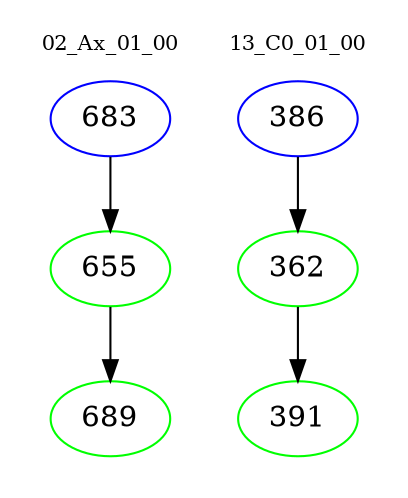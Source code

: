 digraph{
subgraph cluster_0 {
color = white
label = "02_Ax_01_00";
fontsize=10;
T0_683 [label="683", color="blue"]
T0_683 -> T0_655 [color="black"]
T0_655 [label="655", color="green"]
T0_655 -> T0_689 [color="black"]
T0_689 [label="689", color="green"]
}
subgraph cluster_1 {
color = white
label = "13_C0_01_00";
fontsize=10;
T1_386 [label="386", color="blue"]
T1_386 -> T1_362 [color="black"]
T1_362 [label="362", color="green"]
T1_362 -> T1_391 [color="black"]
T1_391 [label="391", color="green"]
}
}
